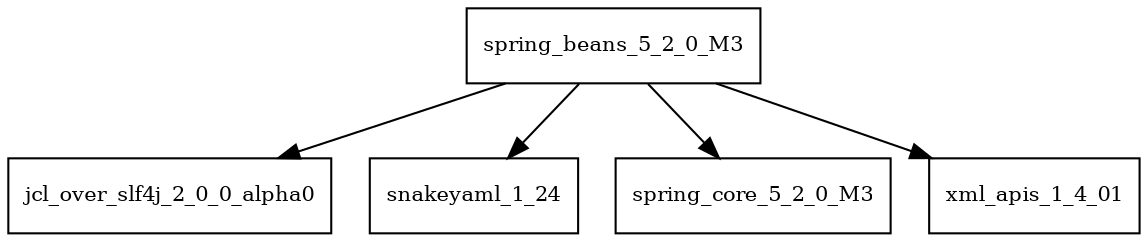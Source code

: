 digraph spring_beans_5_2_0_M3_dependencies {
  node [shape = box, fontsize=10.0];
  spring_beans_5_2_0_M3 -> jcl_over_slf4j_2_0_0_alpha0;
  spring_beans_5_2_0_M3 -> snakeyaml_1_24;
  spring_beans_5_2_0_M3 -> spring_core_5_2_0_M3;
  spring_beans_5_2_0_M3 -> xml_apis_1_4_01;
}
